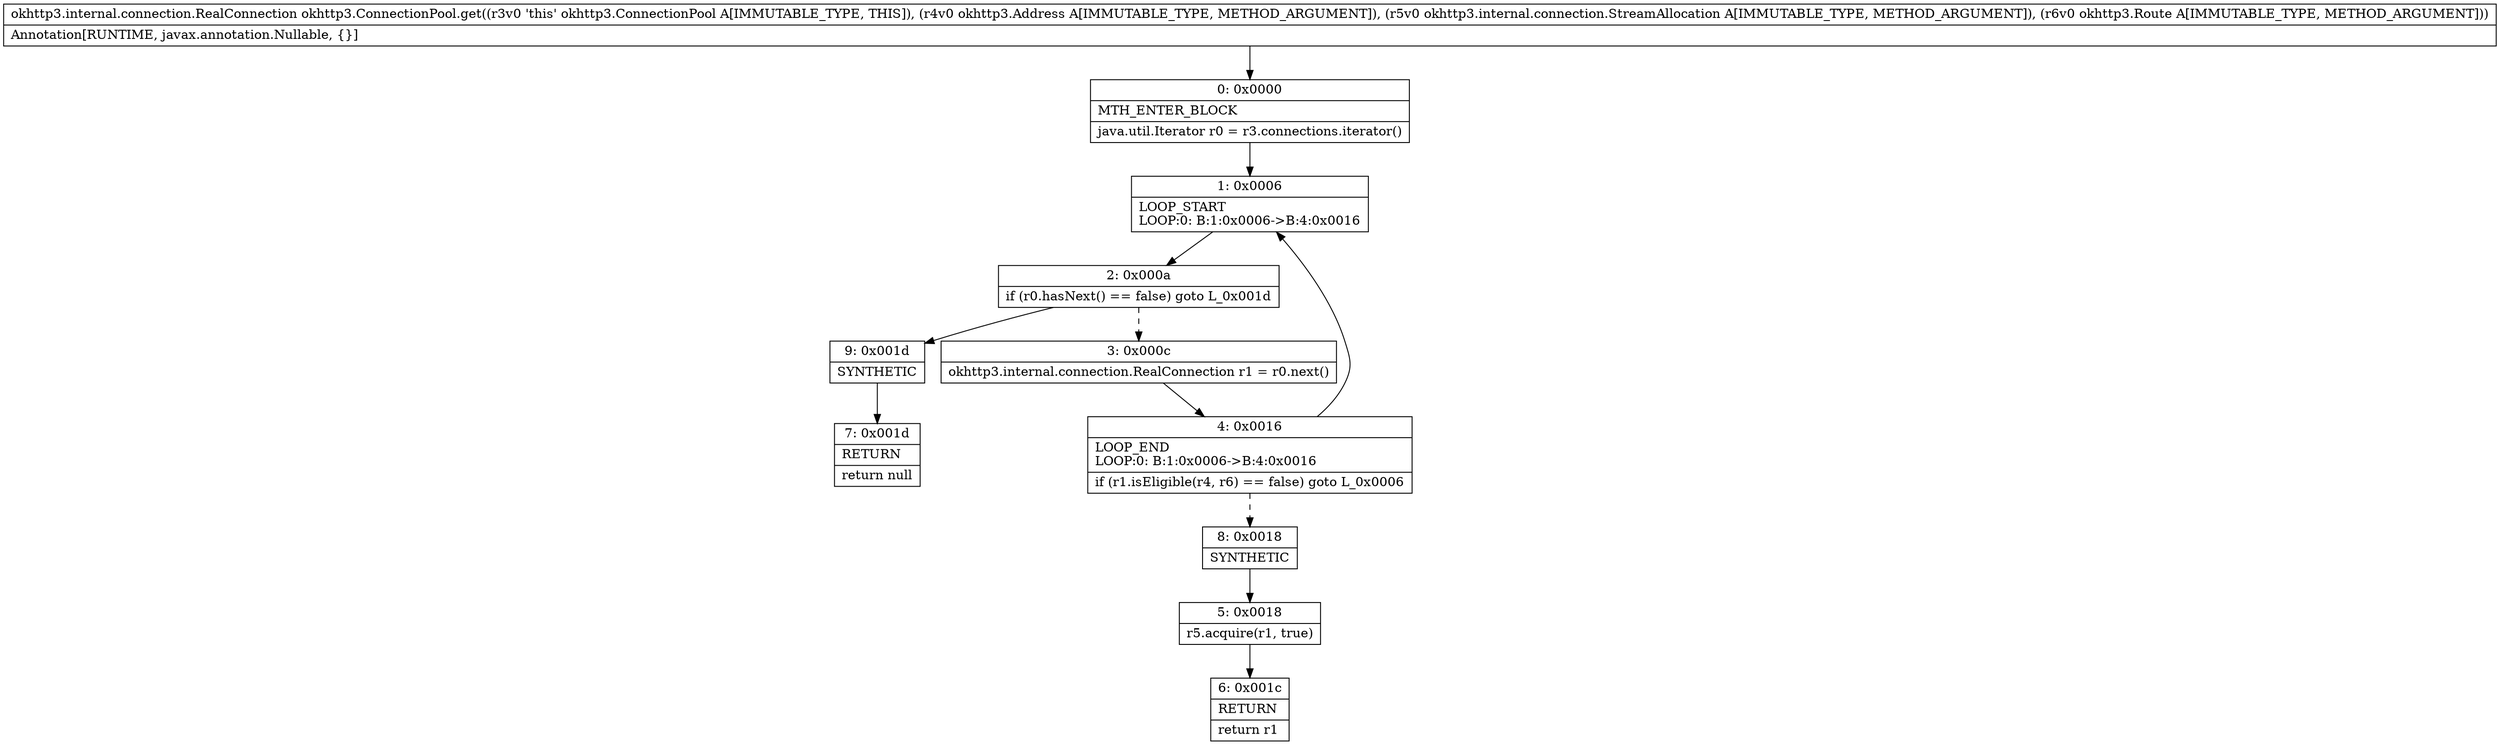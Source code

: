 digraph "CFG forokhttp3.ConnectionPool.get(Lokhttp3\/Address;Lokhttp3\/internal\/connection\/StreamAllocation;Lokhttp3\/Route;)Lokhttp3\/internal\/connection\/RealConnection;" {
Node_0 [shape=record,label="{0\:\ 0x0000|MTH_ENTER_BLOCK\l|java.util.Iterator r0 = r3.connections.iterator()\l}"];
Node_1 [shape=record,label="{1\:\ 0x0006|LOOP_START\lLOOP:0: B:1:0x0006\-\>B:4:0x0016\l}"];
Node_2 [shape=record,label="{2\:\ 0x000a|if (r0.hasNext() == false) goto L_0x001d\l}"];
Node_3 [shape=record,label="{3\:\ 0x000c|okhttp3.internal.connection.RealConnection r1 = r0.next()\l}"];
Node_4 [shape=record,label="{4\:\ 0x0016|LOOP_END\lLOOP:0: B:1:0x0006\-\>B:4:0x0016\l|if (r1.isEligible(r4, r6) == false) goto L_0x0006\l}"];
Node_5 [shape=record,label="{5\:\ 0x0018|r5.acquire(r1, true)\l}"];
Node_6 [shape=record,label="{6\:\ 0x001c|RETURN\l|return r1\l}"];
Node_7 [shape=record,label="{7\:\ 0x001d|RETURN\l|return null\l}"];
Node_8 [shape=record,label="{8\:\ 0x0018|SYNTHETIC\l}"];
Node_9 [shape=record,label="{9\:\ 0x001d|SYNTHETIC\l}"];
MethodNode[shape=record,label="{okhttp3.internal.connection.RealConnection okhttp3.ConnectionPool.get((r3v0 'this' okhttp3.ConnectionPool A[IMMUTABLE_TYPE, THIS]), (r4v0 okhttp3.Address A[IMMUTABLE_TYPE, METHOD_ARGUMENT]), (r5v0 okhttp3.internal.connection.StreamAllocation A[IMMUTABLE_TYPE, METHOD_ARGUMENT]), (r6v0 okhttp3.Route A[IMMUTABLE_TYPE, METHOD_ARGUMENT]))  | Annotation[RUNTIME, javax.annotation.Nullable, \{\}]\l}"];
MethodNode -> Node_0;
Node_0 -> Node_1;
Node_1 -> Node_2;
Node_2 -> Node_3[style=dashed];
Node_2 -> Node_9;
Node_3 -> Node_4;
Node_4 -> Node_1;
Node_4 -> Node_8[style=dashed];
Node_5 -> Node_6;
Node_8 -> Node_5;
Node_9 -> Node_7;
}

